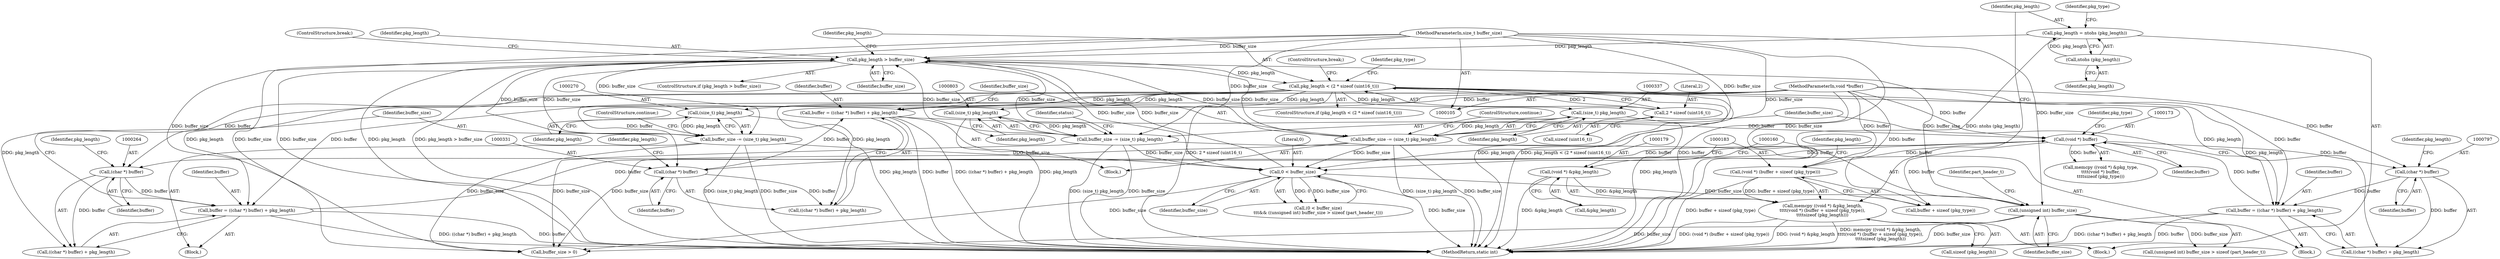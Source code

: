 digraph "0_collectd_b589096f907052b3a4da2b9ccc9b0e2e888dfc18@API" {
"1000177" [label="(Call,memcpy ((void *) &pkg_length,\n\t\t\t\t(void *) (buffer + sizeof (pkg_type)),\n\t\t\t\tsizeof (pkg_length)))"];
"1000178" [label="(Call,(void *) &pkg_length)"];
"1000182" [label="(Call,(void *) (buffer + sizeof (pkg_type)))"];
"1000172" [label="(Call,(void *) buffer)"];
"1000327" [label="(Call,buffer = ((char *) buffer) + pkg_length)"];
"1000330" [label="(Call,(char *) buffer)"];
"1000107" [label="(MethodParameterIn,void *buffer)"];
"1000204" [label="(Call,pkg_length < (2 * sizeof (uint16_t)))"];
"1000199" [label="(Call,pkg_length > buffer_size)"];
"1000190" [label="(Call,pkg_length = ntohs (pkg_length))"];
"1000192" [label="(Call,ntohs (pkg_length))"];
"1000155" [label="(Call,0 < buffer_size)"];
"1000267" [label="(Call,buffer_size -= (size_t) pkg_length)"];
"1000269" [label="(Call,(size_t) pkg_length)"];
"1000108" [label="(MethodParameterIn,size_t buffer_size)"];
"1000800" [label="(Call,buffer_size -= (size_t) pkg_length)"];
"1000802" [label="(Call,(size_t) pkg_length)"];
"1000334" [label="(Call,buffer_size -= (size_t) pkg_length)"];
"1000336" [label="(Call,(size_t) pkg_length)"];
"1000159" [label="(Call,(unsigned int) buffer_size)"];
"1000206" [label="(Call,2 * sizeof (uint16_t))"];
"1000793" [label="(Call,buffer = ((char *) buffer) + pkg_length)"];
"1000796" [label="(Call,(char *) buffer)"];
"1000260" [label="(Call,buffer = ((char *) buffer) + pkg_length)"];
"1000263" [label="(Call,(char *) buffer)"];
"1000195" [label="(Identifier,pkg_type)"];
"1000202" [label="(ControlStructure,break;)"];
"1000267" [label="(Call,buffer_size -= (size_t) pkg_length)"];
"1000191" [label="(Identifier,pkg_length)"];
"1000200" [label="(Identifier,pkg_length)"];
"1000261" [label="(Identifier,buffer)"];
"1000164" [label="(Block,)"];
"1000336" [label="(Call,(size_t) pkg_length)"];
"1000265" [label="(Identifier,buffer)"];
"1000203" [label="(ControlStructure,if (pkg_length < (2 * sizeof (uint16_t))))"];
"1000155" [label="(Call,0 < buffer_size)"];
"1000328" [label="(Identifier,buffer)"];
"1000176" [label="(Identifier,pkg_type)"];
"1000335" [label="(Identifier,buffer_size)"];
"1000190" [label="(Call,pkg_length = ntohs (pkg_length))"];
"1000339" [label="(ControlStructure,continue;)"];
"1000268" [label="(Identifier,buffer_size)"];
"1000189" [label="(Identifier,pkg_length)"];
"1000198" [label="(ControlStructure,if (pkg_length > buffer_size))"];
"1000152" [label="(Identifier,status)"];
"1000272" [label="(ControlStructure,continue;)"];
"1000182" [label="(Call,(void *) (buffer + sizeof (pkg_type)))"];
"1000156" [label="(Literal,0)"];
"1000180" [label="(Call,&pkg_length)"];
"1000334" [label="(Call,buffer_size -= (size_t) pkg_length)"];
"1000316" [label="(Block,)"];
"1000260" [label="(Call,buffer = ((char *) buffer) + pkg_length)"];
"1000192" [label="(Call,ntohs (pkg_length))"];
"1000810" [label="(Call,buffer_size > 0)"];
"1000330" [label="(Call,(char *) buffer)"];
"1000159" [label="(Call,(unsigned int) buffer_size)"];
"1000798" [label="(Identifier,buffer)"];
"1000817" [label="(MethodReturn,static int)"];
"1000796" [label="(Call,(char *) buffer)"];
"1000107" [label="(MethodParameterIn,void *buffer)"];
"1000262" [label="(Call,((char *) buffer) + pkg_length)"];
"1000177" [label="(Call,memcpy ((void *) &pkg_length,\n\t\t\t\t(void *) (buffer + sizeof (pkg_type)),\n\t\t\t\tsizeof (pkg_length)))"];
"1000205" [label="(Identifier,pkg_length)"];
"1000801" [label="(Identifier,buffer_size)"];
"1000157" [label="(Identifier,buffer_size)"];
"1000789" [label="(Block,)"];
"1000201" [label="(Identifier,buffer_size)"];
"1000204" [label="(Call,pkg_length < (2 * sizeof (uint16_t)))"];
"1000249" [label="(Block,)"];
"1000174" [label="(Identifier,buffer)"];
"1000327" [label="(Call,buffer = ((char *) buffer) + pkg_length)"];
"1000206" [label="(Call,2 * sizeof (uint16_t))"];
"1000188" [label="(Call,sizeof (pkg_length))"];
"1000184" [label="(Call,buffer + sizeof (pkg_type))"];
"1000167" [label="(Call,memcpy ((void *) &pkg_type,\n\t\t\t\t(void *) buffer,\n\t\t\t\tsizeof (pkg_type)))"];
"1000800" [label="(Call,buffer_size -= (size_t) pkg_length)"];
"1000271" [label="(Identifier,pkg_length)"];
"1000269" [label="(Call,(size_t) pkg_length)"];
"1000802" [label="(Call,(size_t) pkg_length)"];
"1000158" [label="(Call,(unsigned int) buffer_size > sizeof (part_header_t))"];
"1000210" [label="(ControlStructure,break;)"];
"1000333" [label="(Identifier,pkg_length)"];
"1000199" [label="(Call,pkg_length > buffer_size)"];
"1000161" [label="(Identifier,buffer_size)"];
"1000263" [label="(Call,(char *) buffer)"];
"1000178" [label="(Call,(void *) &pkg_length)"];
"1000207" [label="(Literal,2)"];
"1000163" [label="(Identifier,part_header_t)"];
"1000108" [label="(MethodParameterIn,size_t buffer_size)"];
"1000266" [label="(Identifier,pkg_length)"];
"1000794" [label="(Identifier,buffer)"];
"1000804" [label="(Identifier,pkg_length)"];
"1000208" [label="(Call,sizeof (uint16_t))"];
"1000338" [label="(Identifier,pkg_length)"];
"1000799" [label="(Identifier,pkg_length)"];
"1000793" [label="(Call,buffer = ((char *) buffer) + pkg_length)"];
"1000213" [label="(Identifier,pkg_type)"];
"1000329" [label="(Call,((char *) buffer) + pkg_length)"];
"1000332" [label="(Identifier,buffer)"];
"1000795" [label="(Call,((char *) buffer) + pkg_length)"];
"1000154" [label="(Call,(0 < buffer_size)\n\t\t\t&& ((unsigned int) buffer_size > sizeof (part_header_t)))"];
"1000193" [label="(Identifier,pkg_length)"];
"1000172" [label="(Call,(void *) buffer)"];
"1000177" -> "1000164"  [label="AST: "];
"1000177" -> "1000188"  [label="CFG: "];
"1000178" -> "1000177"  [label="AST: "];
"1000182" -> "1000177"  [label="AST: "];
"1000188" -> "1000177"  [label="AST: "];
"1000191" -> "1000177"  [label="CFG: "];
"1000177" -> "1000817"  [label="DDG: (void *) (buffer + sizeof (pkg_type))"];
"1000177" -> "1000817"  [label="DDG: (void *) &pkg_length"];
"1000177" -> "1000817"  [label="DDG: memcpy ((void *) &pkg_length,\n\t\t\t\t(void *) (buffer + sizeof (pkg_type)),\n\t\t\t\tsizeof (pkg_length))"];
"1000178" -> "1000177"  [label="DDG: &pkg_length"];
"1000182" -> "1000177"  [label="DDG: buffer + sizeof (pkg_type)"];
"1000178" -> "1000180"  [label="CFG: "];
"1000179" -> "1000178"  [label="AST: "];
"1000180" -> "1000178"  [label="AST: "];
"1000183" -> "1000178"  [label="CFG: "];
"1000178" -> "1000817"  [label="DDG: &pkg_length"];
"1000182" -> "1000184"  [label="CFG: "];
"1000183" -> "1000182"  [label="AST: "];
"1000184" -> "1000182"  [label="AST: "];
"1000189" -> "1000182"  [label="CFG: "];
"1000182" -> "1000817"  [label="DDG: buffer + sizeof (pkg_type)"];
"1000172" -> "1000182"  [label="DDG: buffer"];
"1000107" -> "1000182"  [label="DDG: buffer"];
"1000172" -> "1000167"  [label="AST: "];
"1000172" -> "1000174"  [label="CFG: "];
"1000173" -> "1000172"  [label="AST: "];
"1000174" -> "1000172"  [label="AST: "];
"1000176" -> "1000172"  [label="CFG: "];
"1000172" -> "1000167"  [label="DDG: buffer"];
"1000327" -> "1000172"  [label="DDG: buffer"];
"1000793" -> "1000172"  [label="DDG: buffer"];
"1000260" -> "1000172"  [label="DDG: buffer"];
"1000107" -> "1000172"  [label="DDG: buffer"];
"1000172" -> "1000184"  [label="DDG: buffer"];
"1000172" -> "1000263"  [label="DDG: buffer"];
"1000172" -> "1000330"  [label="DDG: buffer"];
"1000172" -> "1000796"  [label="DDG: buffer"];
"1000327" -> "1000316"  [label="AST: "];
"1000327" -> "1000329"  [label="CFG: "];
"1000328" -> "1000327"  [label="AST: "];
"1000329" -> "1000327"  [label="AST: "];
"1000335" -> "1000327"  [label="CFG: "];
"1000327" -> "1000817"  [label="DDG: buffer"];
"1000327" -> "1000817"  [label="DDG: ((char *) buffer) + pkg_length"];
"1000330" -> "1000327"  [label="DDG: buffer"];
"1000204" -> "1000327"  [label="DDG: pkg_length"];
"1000107" -> "1000327"  [label="DDG: buffer"];
"1000330" -> "1000329"  [label="AST: "];
"1000330" -> "1000332"  [label="CFG: "];
"1000331" -> "1000330"  [label="AST: "];
"1000332" -> "1000330"  [label="AST: "];
"1000333" -> "1000330"  [label="CFG: "];
"1000330" -> "1000329"  [label="DDG: buffer"];
"1000107" -> "1000330"  [label="DDG: buffer"];
"1000107" -> "1000105"  [label="AST: "];
"1000107" -> "1000817"  [label="DDG: buffer"];
"1000107" -> "1000184"  [label="DDG: buffer"];
"1000107" -> "1000260"  [label="DDG: buffer"];
"1000107" -> "1000263"  [label="DDG: buffer"];
"1000107" -> "1000793"  [label="DDG: buffer"];
"1000107" -> "1000796"  [label="DDG: buffer"];
"1000204" -> "1000203"  [label="AST: "];
"1000204" -> "1000206"  [label="CFG: "];
"1000205" -> "1000204"  [label="AST: "];
"1000206" -> "1000204"  [label="AST: "];
"1000210" -> "1000204"  [label="CFG: "];
"1000213" -> "1000204"  [label="CFG: "];
"1000204" -> "1000817"  [label="DDG: 2 * sizeof (uint16_t)"];
"1000204" -> "1000817"  [label="DDG: pkg_length"];
"1000204" -> "1000817"  [label="DDG: pkg_length < (2 * sizeof (uint16_t))"];
"1000199" -> "1000204"  [label="DDG: pkg_length"];
"1000206" -> "1000204"  [label="DDG: 2"];
"1000204" -> "1000260"  [label="DDG: pkg_length"];
"1000204" -> "1000262"  [label="DDG: pkg_length"];
"1000204" -> "1000269"  [label="DDG: pkg_length"];
"1000204" -> "1000329"  [label="DDG: pkg_length"];
"1000204" -> "1000336"  [label="DDG: pkg_length"];
"1000204" -> "1000793"  [label="DDG: pkg_length"];
"1000204" -> "1000795"  [label="DDG: pkg_length"];
"1000204" -> "1000802"  [label="DDG: pkg_length"];
"1000199" -> "1000198"  [label="AST: "];
"1000199" -> "1000201"  [label="CFG: "];
"1000200" -> "1000199"  [label="AST: "];
"1000201" -> "1000199"  [label="AST: "];
"1000202" -> "1000199"  [label="CFG: "];
"1000205" -> "1000199"  [label="CFG: "];
"1000199" -> "1000817"  [label="DDG: buffer_size"];
"1000199" -> "1000817"  [label="DDG: pkg_length"];
"1000199" -> "1000817"  [label="DDG: pkg_length > buffer_size"];
"1000199" -> "1000155"  [label="DDG: buffer_size"];
"1000190" -> "1000199"  [label="DDG: pkg_length"];
"1000155" -> "1000199"  [label="DDG: buffer_size"];
"1000267" -> "1000199"  [label="DDG: buffer_size"];
"1000800" -> "1000199"  [label="DDG: buffer_size"];
"1000159" -> "1000199"  [label="DDG: buffer_size"];
"1000334" -> "1000199"  [label="DDG: buffer_size"];
"1000108" -> "1000199"  [label="DDG: buffer_size"];
"1000199" -> "1000267"  [label="DDG: buffer_size"];
"1000199" -> "1000334"  [label="DDG: buffer_size"];
"1000199" -> "1000800"  [label="DDG: buffer_size"];
"1000199" -> "1000810"  [label="DDG: buffer_size"];
"1000190" -> "1000164"  [label="AST: "];
"1000190" -> "1000192"  [label="CFG: "];
"1000191" -> "1000190"  [label="AST: "];
"1000192" -> "1000190"  [label="AST: "];
"1000195" -> "1000190"  [label="CFG: "];
"1000190" -> "1000817"  [label="DDG: ntohs (pkg_length)"];
"1000192" -> "1000190"  [label="DDG: pkg_length"];
"1000192" -> "1000193"  [label="CFG: "];
"1000193" -> "1000192"  [label="AST: "];
"1000155" -> "1000154"  [label="AST: "];
"1000155" -> "1000157"  [label="CFG: "];
"1000156" -> "1000155"  [label="AST: "];
"1000157" -> "1000155"  [label="AST: "];
"1000160" -> "1000155"  [label="CFG: "];
"1000154" -> "1000155"  [label="CFG: "];
"1000155" -> "1000817"  [label="DDG: buffer_size"];
"1000155" -> "1000154"  [label="DDG: 0"];
"1000155" -> "1000154"  [label="DDG: buffer_size"];
"1000267" -> "1000155"  [label="DDG: buffer_size"];
"1000800" -> "1000155"  [label="DDG: buffer_size"];
"1000334" -> "1000155"  [label="DDG: buffer_size"];
"1000108" -> "1000155"  [label="DDG: buffer_size"];
"1000155" -> "1000159"  [label="DDG: buffer_size"];
"1000155" -> "1000810"  [label="DDG: buffer_size"];
"1000267" -> "1000249"  [label="AST: "];
"1000267" -> "1000269"  [label="CFG: "];
"1000268" -> "1000267"  [label="AST: "];
"1000269" -> "1000267"  [label="AST: "];
"1000272" -> "1000267"  [label="CFG: "];
"1000267" -> "1000817"  [label="DDG: (size_t) pkg_length"];
"1000267" -> "1000817"  [label="DDG: buffer_size"];
"1000269" -> "1000267"  [label="DDG: pkg_length"];
"1000108" -> "1000267"  [label="DDG: buffer_size"];
"1000267" -> "1000810"  [label="DDG: buffer_size"];
"1000269" -> "1000271"  [label="CFG: "];
"1000270" -> "1000269"  [label="AST: "];
"1000271" -> "1000269"  [label="AST: "];
"1000269" -> "1000817"  [label="DDG: pkg_length"];
"1000108" -> "1000105"  [label="AST: "];
"1000108" -> "1000817"  [label="DDG: buffer_size"];
"1000108" -> "1000159"  [label="DDG: buffer_size"];
"1000108" -> "1000334"  [label="DDG: buffer_size"];
"1000108" -> "1000800"  [label="DDG: buffer_size"];
"1000108" -> "1000810"  [label="DDG: buffer_size"];
"1000800" -> "1000789"  [label="AST: "];
"1000800" -> "1000802"  [label="CFG: "];
"1000801" -> "1000800"  [label="AST: "];
"1000802" -> "1000800"  [label="AST: "];
"1000152" -> "1000800"  [label="CFG: "];
"1000800" -> "1000817"  [label="DDG: (size_t) pkg_length"];
"1000800" -> "1000817"  [label="DDG: buffer_size"];
"1000802" -> "1000800"  [label="DDG: pkg_length"];
"1000800" -> "1000810"  [label="DDG: buffer_size"];
"1000802" -> "1000804"  [label="CFG: "];
"1000803" -> "1000802"  [label="AST: "];
"1000804" -> "1000802"  [label="AST: "];
"1000802" -> "1000817"  [label="DDG: pkg_length"];
"1000334" -> "1000316"  [label="AST: "];
"1000334" -> "1000336"  [label="CFG: "];
"1000335" -> "1000334"  [label="AST: "];
"1000336" -> "1000334"  [label="AST: "];
"1000339" -> "1000334"  [label="CFG: "];
"1000334" -> "1000817"  [label="DDG: (size_t) pkg_length"];
"1000334" -> "1000817"  [label="DDG: buffer_size"];
"1000336" -> "1000334"  [label="DDG: pkg_length"];
"1000334" -> "1000810"  [label="DDG: buffer_size"];
"1000336" -> "1000338"  [label="CFG: "];
"1000337" -> "1000336"  [label="AST: "];
"1000338" -> "1000336"  [label="AST: "];
"1000336" -> "1000817"  [label="DDG: pkg_length"];
"1000159" -> "1000158"  [label="AST: "];
"1000159" -> "1000161"  [label="CFG: "];
"1000160" -> "1000159"  [label="AST: "];
"1000161" -> "1000159"  [label="AST: "];
"1000163" -> "1000159"  [label="CFG: "];
"1000159" -> "1000817"  [label="DDG: buffer_size"];
"1000159" -> "1000158"  [label="DDG: buffer_size"];
"1000159" -> "1000810"  [label="DDG: buffer_size"];
"1000206" -> "1000208"  [label="CFG: "];
"1000207" -> "1000206"  [label="AST: "];
"1000208" -> "1000206"  [label="AST: "];
"1000793" -> "1000789"  [label="AST: "];
"1000793" -> "1000795"  [label="CFG: "];
"1000794" -> "1000793"  [label="AST: "];
"1000795" -> "1000793"  [label="AST: "];
"1000801" -> "1000793"  [label="CFG: "];
"1000793" -> "1000817"  [label="DDG: ((char *) buffer) + pkg_length"];
"1000793" -> "1000817"  [label="DDG: buffer"];
"1000796" -> "1000793"  [label="DDG: buffer"];
"1000796" -> "1000795"  [label="AST: "];
"1000796" -> "1000798"  [label="CFG: "];
"1000797" -> "1000796"  [label="AST: "];
"1000798" -> "1000796"  [label="AST: "];
"1000799" -> "1000796"  [label="CFG: "];
"1000796" -> "1000795"  [label="DDG: buffer"];
"1000260" -> "1000249"  [label="AST: "];
"1000260" -> "1000262"  [label="CFG: "];
"1000261" -> "1000260"  [label="AST: "];
"1000262" -> "1000260"  [label="AST: "];
"1000268" -> "1000260"  [label="CFG: "];
"1000260" -> "1000817"  [label="DDG: ((char *) buffer) + pkg_length"];
"1000260" -> "1000817"  [label="DDG: buffer"];
"1000263" -> "1000260"  [label="DDG: buffer"];
"1000263" -> "1000262"  [label="AST: "];
"1000263" -> "1000265"  [label="CFG: "];
"1000264" -> "1000263"  [label="AST: "];
"1000265" -> "1000263"  [label="AST: "];
"1000266" -> "1000263"  [label="CFG: "];
"1000263" -> "1000262"  [label="DDG: buffer"];
}
